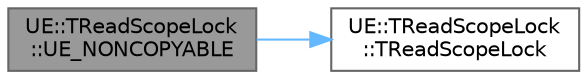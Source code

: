 digraph "UE::TReadScopeLock::UE_NONCOPYABLE"
{
 // INTERACTIVE_SVG=YES
 // LATEX_PDF_SIZE
  bgcolor="transparent";
  edge [fontname=Helvetica,fontsize=10,labelfontname=Helvetica,labelfontsize=10];
  node [fontname=Helvetica,fontsize=10,shape=box,height=0.2,width=0.4];
  rankdir="LR";
  Node1 [id="Node000001",label="UE::TReadScopeLock\l::UE_NONCOPYABLE",height=0.2,width=0.4,color="gray40", fillcolor="grey60", style="filled", fontcolor="black",tooltip=" "];
  Node1 -> Node2 [id="edge1_Node000001_Node000002",color="steelblue1",style="solid",tooltip=" "];
  Node2 [id="Node000002",label="UE::TReadScopeLock\l::TReadScopeLock",height=0.2,width=0.4,color="grey40", fillcolor="white", style="filled",URL="$d7/d71/classUE_1_1TReadScopeLock.html#af3f50cb033c6f1d69d5c194a6e89a01e",tooltip=" "];
}
